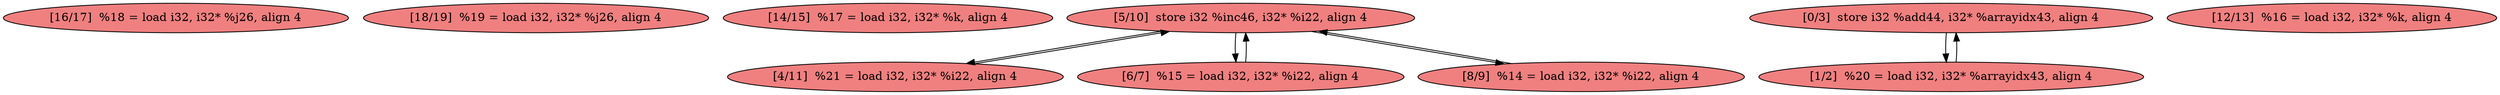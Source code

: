 
digraph G {


node443 [fillcolor=lightcoral,label="[16/17]  %18 = load i32, i32* %j26, align 4",shape=ellipse,style=filled ]
node444 [fillcolor=lightcoral,label="[18/19]  %19 = load i32, i32* %j26, align 4",shape=ellipse,style=filled ]
node442 [fillcolor=lightcoral,label="[14/15]  %17 = load i32, i32* %k, align 4",shape=ellipse,style=filled ]
node441 [fillcolor=lightcoral,label="[5/10]  store i32 %inc46, i32* %i22, align 4",shape=ellipse,style=filled ]
node435 [fillcolor=lightcoral,label="[0/3]  store i32 %add44, i32* %arrayidx43, align 4",shape=ellipse,style=filled ]
node437 [fillcolor=lightcoral,label="[4/11]  %21 = load i32, i32* %i22, align 4",shape=ellipse,style=filled ]
node438 [fillcolor=lightcoral,label="[6/7]  %15 = load i32, i32* %i22, align 4",shape=ellipse,style=filled ]
node436 [fillcolor=lightcoral,label="[1/2]  %20 = load i32, i32* %arrayidx43, align 4",shape=ellipse,style=filled ]
node439 [fillcolor=lightcoral,label="[8/9]  %14 = load i32, i32* %i22, align 4",shape=ellipse,style=filled ]
node440 [fillcolor=lightcoral,label="[12/13]  %16 = load i32, i32* %k, align 4",shape=ellipse,style=filled ]

node438->node441 [ ]
node439->node441 [ ]
node435->node436 [ ]
node441->node437 [ ]
node436->node435 [ ]
node437->node441 [ ]
node441->node439 [ ]
node441->node438 [ ]


}
